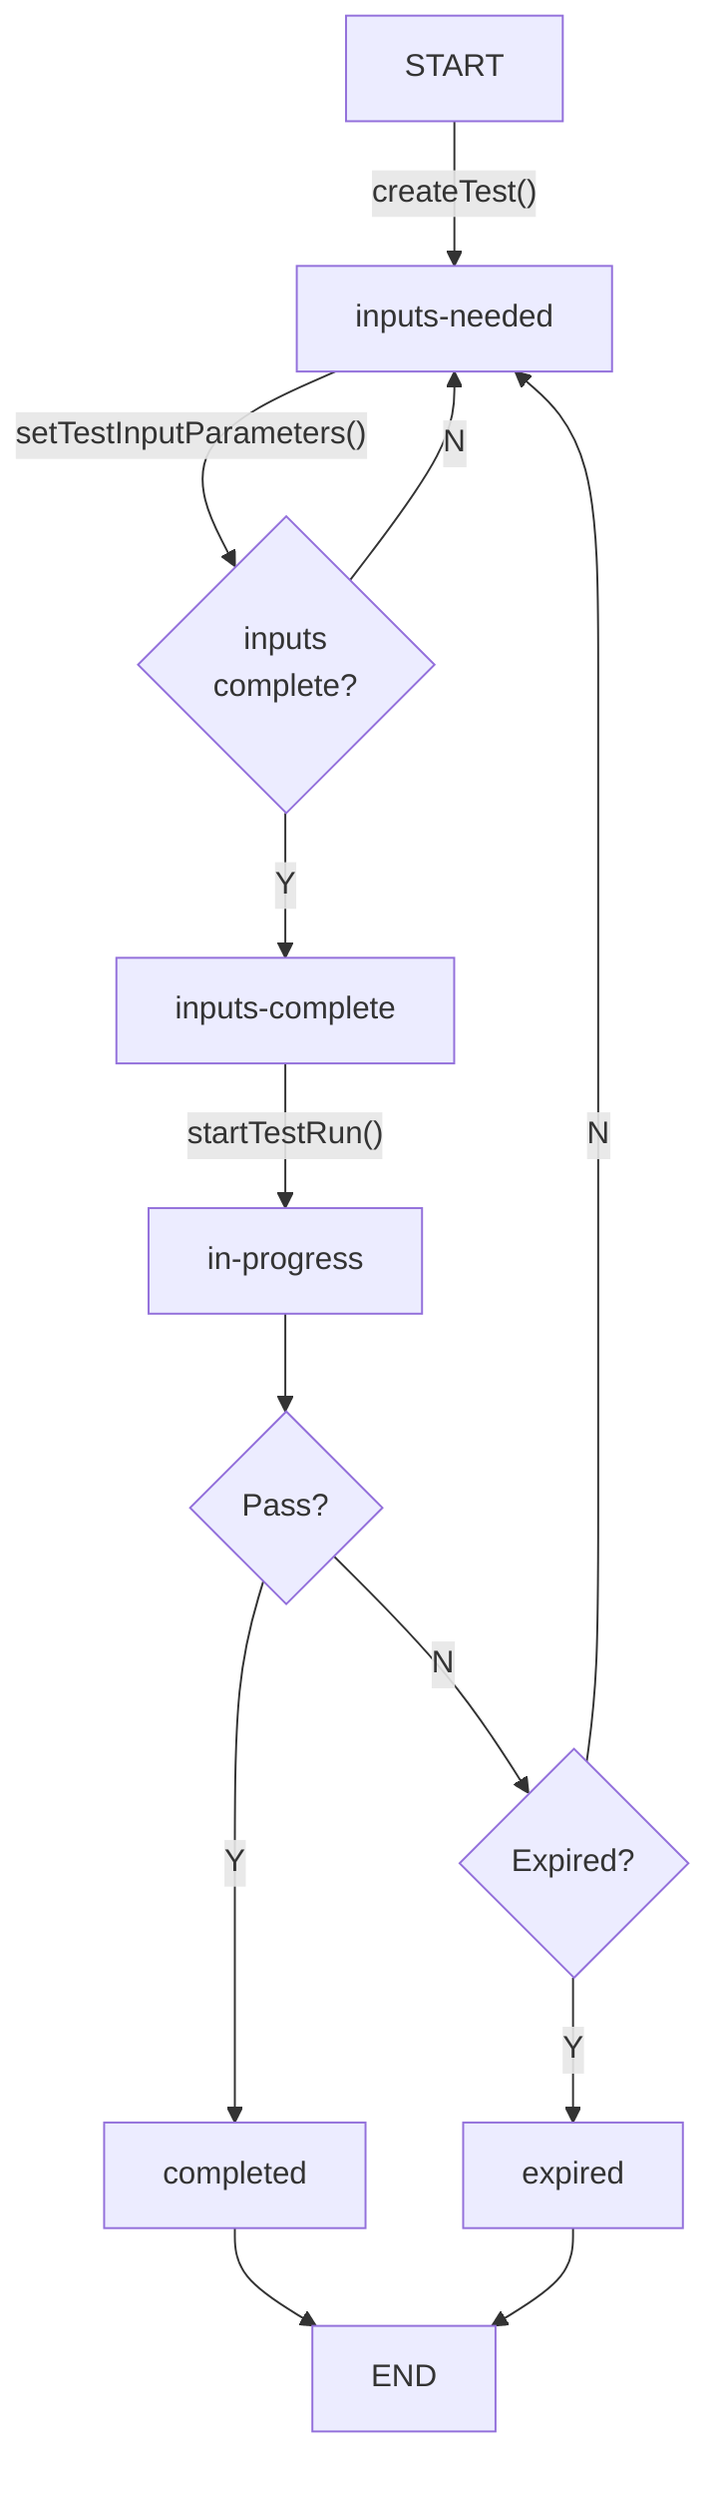 flowchart TD
    START[START] --> |"createTest()"| A
    A[inputs-needed] -->|"setTestInputParameters()"| B{inputs<br>complete?}
    B -->|N| A
    B -->|Y| C[inputs-complete]
    C -->|"startTestRun()"| E1[in-progress]
    E1 --> G{Pass?}
    G --> |Y| H[completed]
    G --> |N| I{Expired?}
    I --> |N| A
    I --> |Y| J[expired]
    H --> END
    J --> END